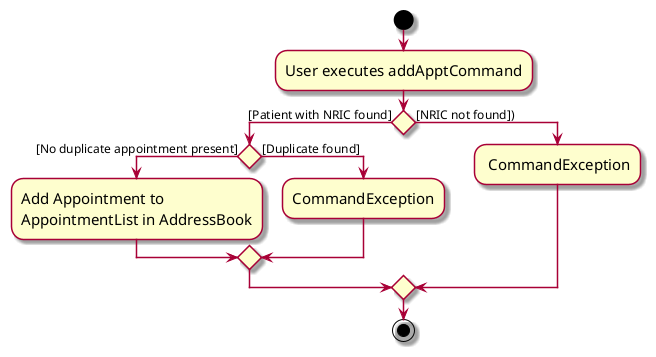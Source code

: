 @startuml
skin rose
skinparam ActivityFontSize 15
skinparam ArrowFontSize 12
start
:User executes addApptCommand;

'Since the beta syntax does not support placing the condition outside the
'diamond we place it as the true branch instead.

if () then ([Patient with NRIC found])
    if () then ([No duplicate appointment present])
        :Add Appointment to
        AppointmentList in AddressBook;
    else ([Duplicate found])
        :CommandException;
    endif
else ([NRIC not found]))
    : CommandException;
endif
stop
@enduml
